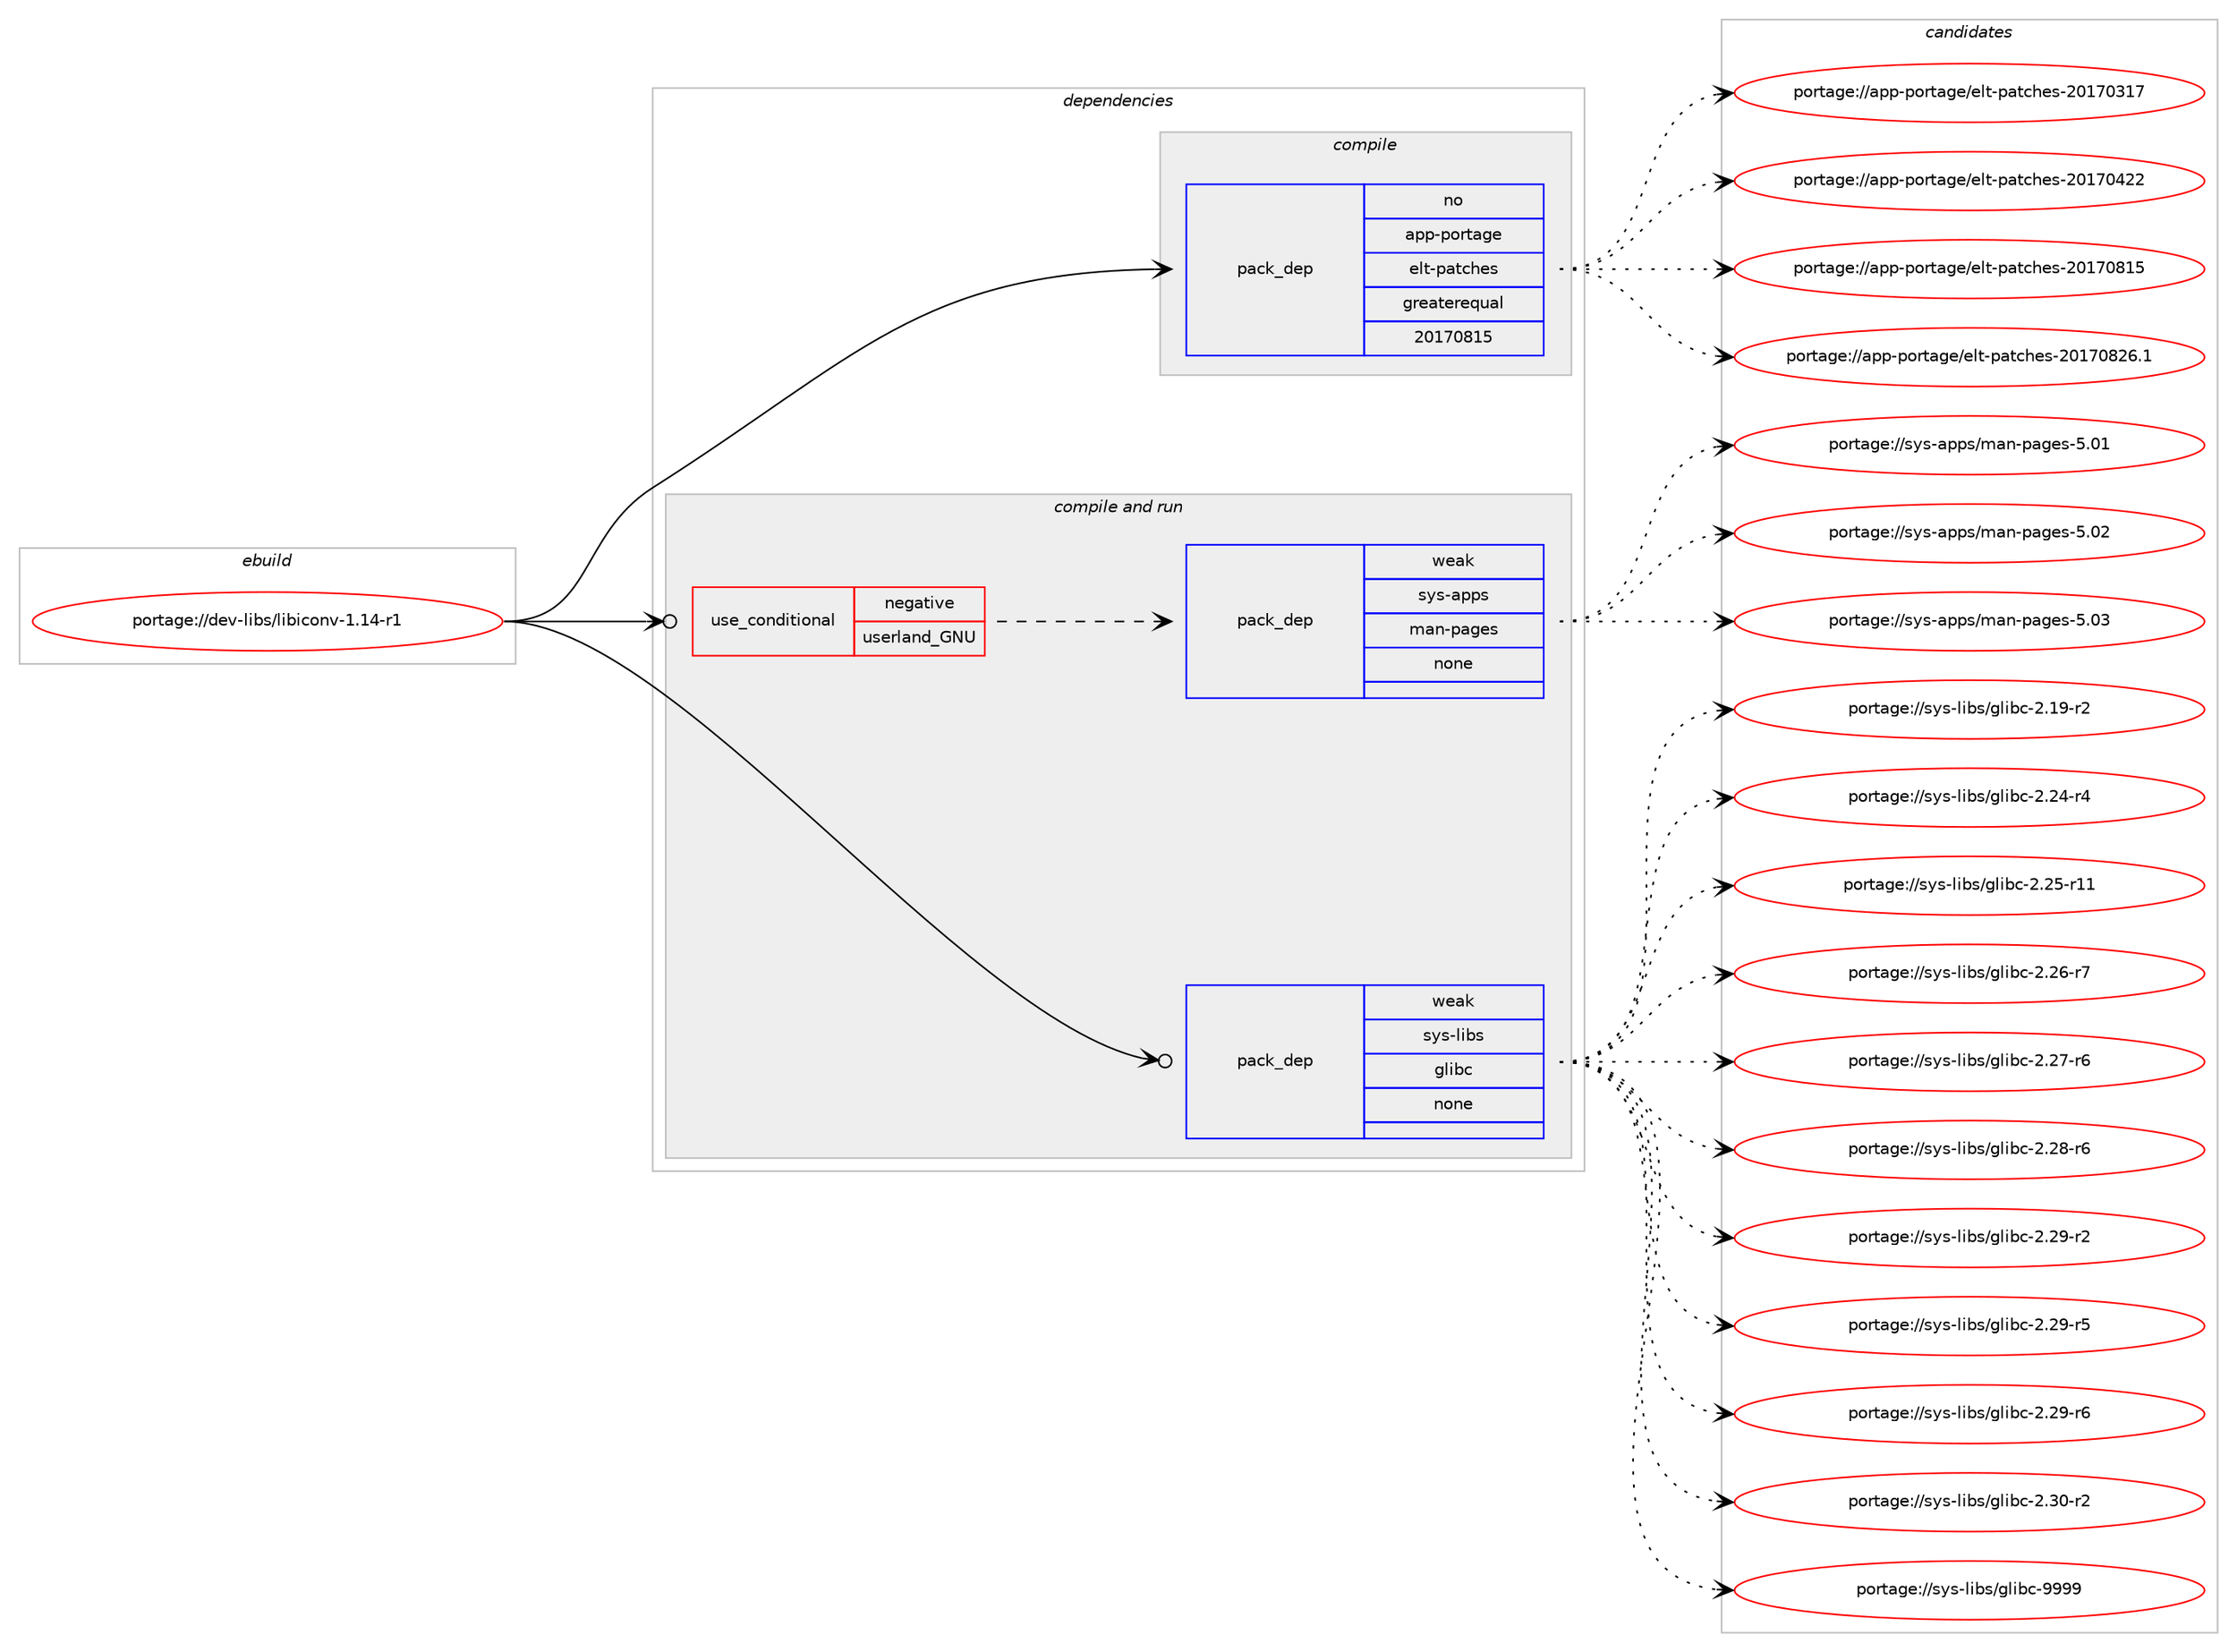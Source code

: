 digraph prolog {

# *************
# Graph options
# *************

newrank=true;
concentrate=true;
compound=true;
graph [rankdir=LR,fontname=Helvetica,fontsize=10,ranksep=1.5];#, ranksep=2.5, nodesep=0.2];
edge  [arrowhead=vee];
node  [fontname=Helvetica,fontsize=10];

# **********
# The ebuild
# **********

subgraph cluster_leftcol {
color=gray;
rank=same;
label=<<i>ebuild</i>>;
id [label="portage://dev-libs/libiconv-1.14-r1", color=red, width=4, href="../dev-libs/libiconv-1.14-r1.svg"];
}

# ****************
# The dependencies
# ****************

subgraph cluster_midcol {
color=gray;
label=<<i>dependencies</i>>;
subgraph cluster_compile {
fillcolor="#eeeeee";
style=filled;
label=<<i>compile</i>>;
subgraph pack76888 {
dependency100974 [label=<<TABLE BORDER="0" CELLBORDER="1" CELLSPACING="0" CELLPADDING="4" WIDTH="220"><TR><TD ROWSPAN="6" CELLPADDING="30">pack_dep</TD></TR><TR><TD WIDTH="110">no</TD></TR><TR><TD>app-portage</TD></TR><TR><TD>elt-patches</TD></TR><TR><TD>greaterequal</TD></TR><TR><TD>20170815</TD></TR></TABLE>>, shape=none, color=blue];
}
id:e -> dependency100974:w [weight=20,style="solid",arrowhead="vee"];
}
subgraph cluster_compileandrun {
fillcolor="#eeeeee";
style=filled;
label=<<i>compile and run</i>>;
subgraph cond21070 {
dependency100975 [label=<<TABLE BORDER="0" CELLBORDER="1" CELLSPACING="0" CELLPADDING="4"><TR><TD ROWSPAN="3" CELLPADDING="10">use_conditional</TD></TR><TR><TD>negative</TD></TR><TR><TD>userland_GNU</TD></TR></TABLE>>, shape=none, color=red];
subgraph pack76889 {
dependency100976 [label=<<TABLE BORDER="0" CELLBORDER="1" CELLSPACING="0" CELLPADDING="4" WIDTH="220"><TR><TD ROWSPAN="6" CELLPADDING="30">pack_dep</TD></TR><TR><TD WIDTH="110">weak</TD></TR><TR><TD>sys-apps</TD></TR><TR><TD>man-pages</TD></TR><TR><TD>none</TD></TR><TR><TD></TD></TR></TABLE>>, shape=none, color=blue];
}
dependency100975:e -> dependency100976:w [weight=20,style="dashed",arrowhead="vee"];
}
id:e -> dependency100975:w [weight=20,style="solid",arrowhead="odotvee"];
subgraph pack76890 {
dependency100977 [label=<<TABLE BORDER="0" CELLBORDER="1" CELLSPACING="0" CELLPADDING="4" WIDTH="220"><TR><TD ROWSPAN="6" CELLPADDING="30">pack_dep</TD></TR><TR><TD WIDTH="110">weak</TD></TR><TR><TD>sys-libs</TD></TR><TR><TD>glibc</TD></TR><TR><TD>none</TD></TR><TR><TD></TD></TR></TABLE>>, shape=none, color=blue];
}
id:e -> dependency100977:w [weight=20,style="solid",arrowhead="odotvee"];
}
subgraph cluster_run {
fillcolor="#eeeeee";
style=filled;
label=<<i>run</i>>;
}
}

# **************
# The candidates
# **************

subgraph cluster_choices {
rank=same;
color=gray;
label=<<i>candidates</i>>;

subgraph choice76888 {
color=black;
nodesep=1;
choiceportage97112112451121111141169710310147101108116451129711699104101115455048495548514955 [label="portage://app-portage/elt-patches-20170317", color=red, width=4,href="../app-portage/elt-patches-20170317.svg"];
choiceportage97112112451121111141169710310147101108116451129711699104101115455048495548525050 [label="portage://app-portage/elt-patches-20170422", color=red, width=4,href="../app-portage/elt-patches-20170422.svg"];
choiceportage97112112451121111141169710310147101108116451129711699104101115455048495548564953 [label="portage://app-portage/elt-patches-20170815", color=red, width=4,href="../app-portage/elt-patches-20170815.svg"];
choiceportage971121124511211111411697103101471011081164511297116991041011154550484955485650544649 [label="portage://app-portage/elt-patches-20170826.1", color=red, width=4,href="../app-portage/elt-patches-20170826.1.svg"];
dependency100974:e -> choiceportage97112112451121111141169710310147101108116451129711699104101115455048495548514955:w [style=dotted,weight="100"];
dependency100974:e -> choiceportage97112112451121111141169710310147101108116451129711699104101115455048495548525050:w [style=dotted,weight="100"];
dependency100974:e -> choiceportage97112112451121111141169710310147101108116451129711699104101115455048495548564953:w [style=dotted,weight="100"];
dependency100974:e -> choiceportage971121124511211111411697103101471011081164511297116991041011154550484955485650544649:w [style=dotted,weight="100"];
}
subgraph choice76889 {
color=black;
nodesep=1;
choiceportage1151211154597112112115471099711045112971031011154553464849 [label="portage://sys-apps/man-pages-5.01", color=red, width=4,href="../sys-apps/man-pages-5.01.svg"];
choiceportage1151211154597112112115471099711045112971031011154553464850 [label="portage://sys-apps/man-pages-5.02", color=red, width=4,href="../sys-apps/man-pages-5.02.svg"];
choiceportage1151211154597112112115471099711045112971031011154553464851 [label="portage://sys-apps/man-pages-5.03", color=red, width=4,href="../sys-apps/man-pages-5.03.svg"];
dependency100976:e -> choiceportage1151211154597112112115471099711045112971031011154553464849:w [style=dotted,weight="100"];
dependency100976:e -> choiceportage1151211154597112112115471099711045112971031011154553464850:w [style=dotted,weight="100"];
dependency100976:e -> choiceportage1151211154597112112115471099711045112971031011154553464851:w [style=dotted,weight="100"];
}
subgraph choice76890 {
color=black;
nodesep=1;
choiceportage115121115451081059811547103108105989945504649574511450 [label="portage://sys-libs/glibc-2.19-r2", color=red, width=4,href="../sys-libs/glibc-2.19-r2.svg"];
choiceportage115121115451081059811547103108105989945504650524511452 [label="portage://sys-libs/glibc-2.24-r4", color=red, width=4,href="../sys-libs/glibc-2.24-r4.svg"];
choiceportage11512111545108105981154710310810598994550465053451144949 [label="portage://sys-libs/glibc-2.25-r11", color=red, width=4,href="../sys-libs/glibc-2.25-r11.svg"];
choiceportage115121115451081059811547103108105989945504650544511455 [label="portage://sys-libs/glibc-2.26-r7", color=red, width=4,href="../sys-libs/glibc-2.26-r7.svg"];
choiceportage115121115451081059811547103108105989945504650554511454 [label="portage://sys-libs/glibc-2.27-r6", color=red, width=4,href="../sys-libs/glibc-2.27-r6.svg"];
choiceportage115121115451081059811547103108105989945504650564511454 [label="portage://sys-libs/glibc-2.28-r6", color=red, width=4,href="../sys-libs/glibc-2.28-r6.svg"];
choiceportage115121115451081059811547103108105989945504650574511450 [label="portage://sys-libs/glibc-2.29-r2", color=red, width=4,href="../sys-libs/glibc-2.29-r2.svg"];
choiceportage115121115451081059811547103108105989945504650574511453 [label="portage://sys-libs/glibc-2.29-r5", color=red, width=4,href="../sys-libs/glibc-2.29-r5.svg"];
choiceportage115121115451081059811547103108105989945504650574511454 [label="portage://sys-libs/glibc-2.29-r6", color=red, width=4,href="../sys-libs/glibc-2.29-r6.svg"];
choiceportage115121115451081059811547103108105989945504651484511450 [label="portage://sys-libs/glibc-2.30-r2", color=red, width=4,href="../sys-libs/glibc-2.30-r2.svg"];
choiceportage11512111545108105981154710310810598994557575757 [label="portage://sys-libs/glibc-9999", color=red, width=4,href="../sys-libs/glibc-9999.svg"];
dependency100977:e -> choiceportage115121115451081059811547103108105989945504649574511450:w [style=dotted,weight="100"];
dependency100977:e -> choiceportage115121115451081059811547103108105989945504650524511452:w [style=dotted,weight="100"];
dependency100977:e -> choiceportage11512111545108105981154710310810598994550465053451144949:w [style=dotted,weight="100"];
dependency100977:e -> choiceportage115121115451081059811547103108105989945504650544511455:w [style=dotted,weight="100"];
dependency100977:e -> choiceportage115121115451081059811547103108105989945504650554511454:w [style=dotted,weight="100"];
dependency100977:e -> choiceportage115121115451081059811547103108105989945504650564511454:w [style=dotted,weight="100"];
dependency100977:e -> choiceportage115121115451081059811547103108105989945504650574511450:w [style=dotted,weight="100"];
dependency100977:e -> choiceportage115121115451081059811547103108105989945504650574511453:w [style=dotted,weight="100"];
dependency100977:e -> choiceportage115121115451081059811547103108105989945504650574511454:w [style=dotted,weight="100"];
dependency100977:e -> choiceportage115121115451081059811547103108105989945504651484511450:w [style=dotted,weight="100"];
dependency100977:e -> choiceportage11512111545108105981154710310810598994557575757:w [style=dotted,weight="100"];
}
}

}
